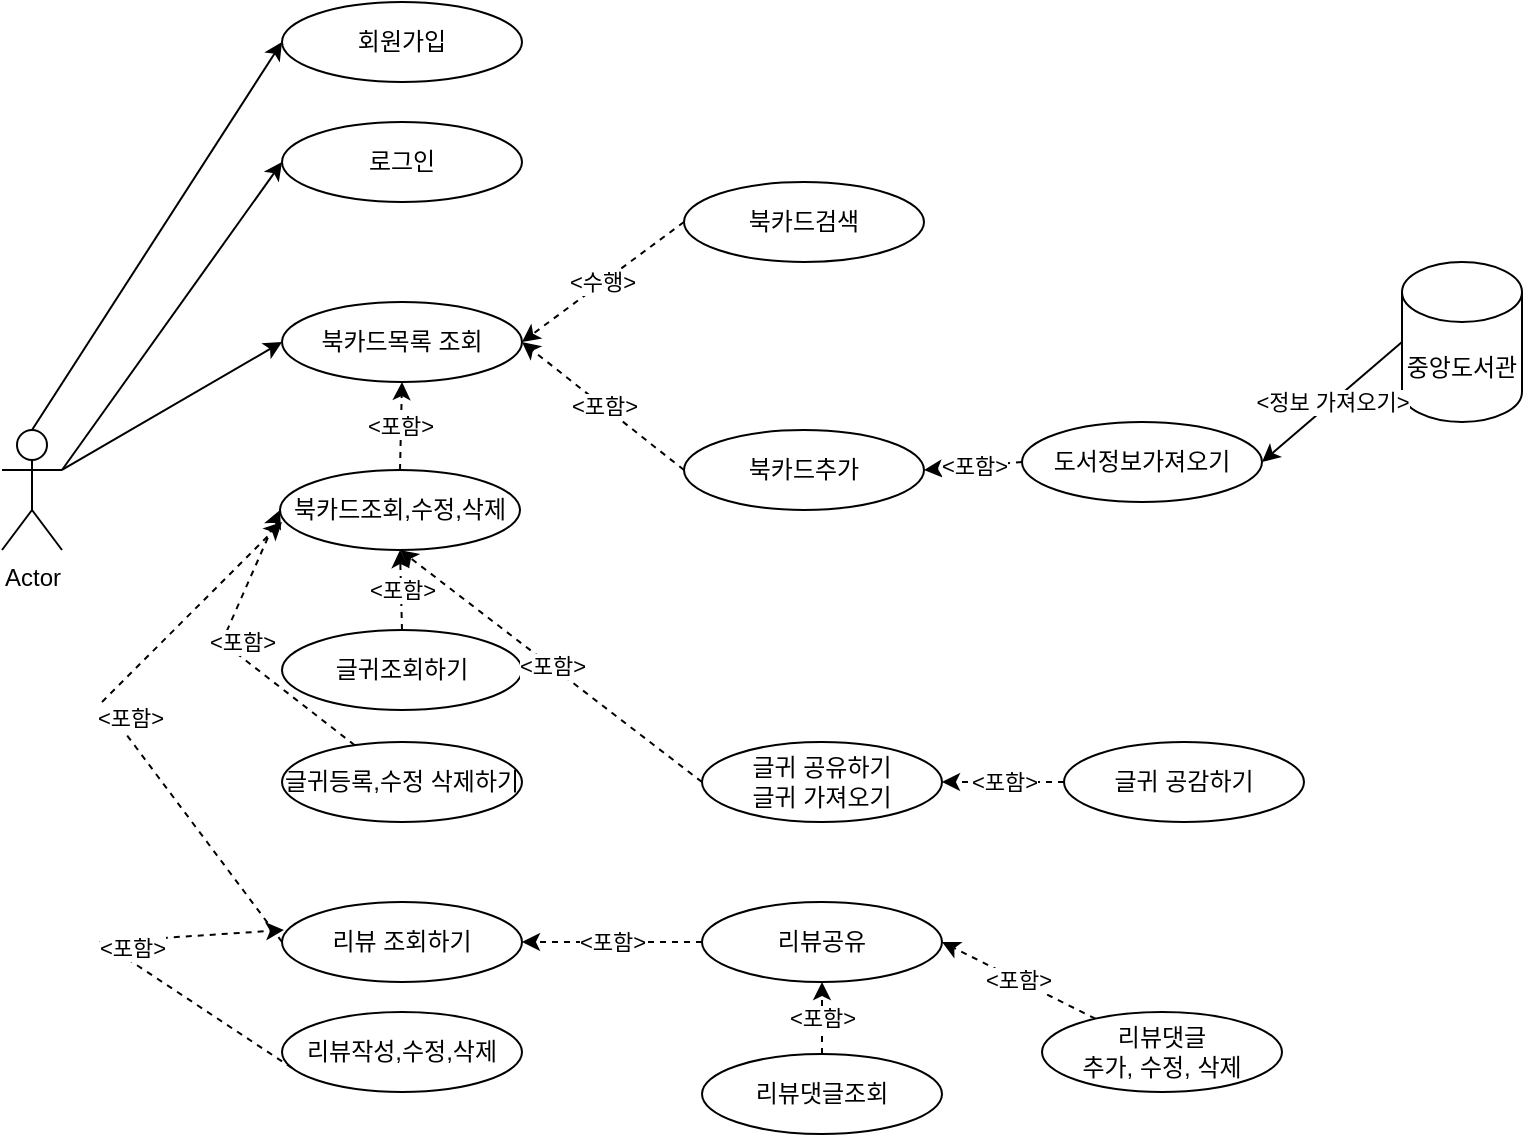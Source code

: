 <mxfile version="21.6.9" type="github">
  <diagram name="페이지-1" id="3TmJMtGpCK16ttCL-IU8">
    <mxGraphModel dx="794" dy="542" grid="1" gridSize="10" guides="1" tooltips="1" connect="1" arrows="1" fold="1" page="1" pageScale="1" pageWidth="827" pageHeight="1169" math="0" shadow="0">
      <root>
        <mxCell id="0" />
        <mxCell id="1" parent="0" />
        <mxCell id="JiYTupfpxZ6pl23CAcMs-30" style="rounded=0;orthogonalLoop=1;jettySize=auto;html=1;exitX=0.5;exitY=0;exitDx=0;exitDy=0;exitPerimeter=0;entryX=0;entryY=0.5;entryDx=0;entryDy=0;" edge="1" parent="1" source="JiYTupfpxZ6pl23CAcMs-1" target="JiYTupfpxZ6pl23CAcMs-3">
          <mxGeometry relative="1" as="geometry" />
        </mxCell>
        <mxCell id="JiYTupfpxZ6pl23CAcMs-1" value="Actor" style="shape=umlActor;verticalLabelPosition=bottom;verticalAlign=top;html=1;outlineConnect=0;" vertex="1" parent="1">
          <mxGeometry x="140" y="294" width="30" height="60" as="geometry" />
        </mxCell>
        <mxCell id="JiYTupfpxZ6pl23CAcMs-3" value="회원가입" style="ellipse;whiteSpace=wrap;html=1;" vertex="1" parent="1">
          <mxGeometry x="280" y="80" width="120" height="40" as="geometry" />
        </mxCell>
        <mxCell id="JiYTupfpxZ6pl23CAcMs-4" value="로그인" style="ellipse;whiteSpace=wrap;html=1;" vertex="1" parent="1">
          <mxGeometry x="280" y="140" width="120" height="40" as="geometry" />
        </mxCell>
        <mxCell id="JiYTupfpxZ6pl23CAcMs-5" value="북카드목록 조회" style="ellipse;whiteSpace=wrap;html=1;" vertex="1" parent="1">
          <mxGeometry x="280" y="230" width="120" height="40" as="geometry" />
        </mxCell>
        <mxCell id="JiYTupfpxZ6pl23CAcMs-6" value="북카드추가" style="ellipse;whiteSpace=wrap;html=1;" vertex="1" parent="1">
          <mxGeometry x="481" y="294" width="120" height="40" as="geometry" />
        </mxCell>
        <mxCell id="JiYTupfpxZ6pl23CAcMs-8" value="북카드조회,수정,삭제" style="ellipse;whiteSpace=wrap;html=1;" vertex="1" parent="1">
          <mxGeometry x="279" y="314" width="120" height="40" as="geometry" />
        </mxCell>
        <mxCell id="JiYTupfpxZ6pl23CAcMs-9" value="북카드검색" style="ellipse;whiteSpace=wrap;html=1;" vertex="1" parent="1">
          <mxGeometry x="481" y="170" width="120" height="40" as="geometry" />
        </mxCell>
        <mxCell id="JiYTupfpxZ6pl23CAcMs-10" value="글귀조회하기" style="ellipse;whiteSpace=wrap;html=1;" vertex="1" parent="1">
          <mxGeometry x="280" y="394" width="120" height="40" as="geometry" />
        </mxCell>
        <mxCell id="JiYTupfpxZ6pl23CAcMs-11" value="글귀등록,수정 삭제하기" style="ellipse;whiteSpace=wrap;html=1;" vertex="1" parent="1">
          <mxGeometry x="280" y="450" width="120" height="40" as="geometry" />
        </mxCell>
        <mxCell id="JiYTupfpxZ6pl23CAcMs-14" value="도서정보가져오기" style="ellipse;whiteSpace=wrap;html=1;" vertex="1" parent="1">
          <mxGeometry x="650" y="290" width="120" height="40" as="geometry" />
        </mxCell>
        <mxCell id="JiYTupfpxZ6pl23CAcMs-15" value="리뷰 조회하기" style="ellipse;whiteSpace=wrap;html=1;" vertex="1" parent="1">
          <mxGeometry x="280" y="530" width="120" height="40" as="geometry" />
        </mxCell>
        <mxCell id="JiYTupfpxZ6pl23CAcMs-16" value="리뷰작성,수정,삭제" style="ellipse;whiteSpace=wrap;html=1;" vertex="1" parent="1">
          <mxGeometry x="280" y="585" width="120" height="40" as="geometry" />
        </mxCell>
        <mxCell id="JiYTupfpxZ6pl23CAcMs-20" value="글귀 공유하기&lt;br&gt;글귀 가져오기" style="ellipse;whiteSpace=wrap;html=1;" vertex="1" parent="1">
          <mxGeometry x="490" y="450" width="120" height="40" as="geometry" />
        </mxCell>
        <mxCell id="JiYTupfpxZ6pl23CAcMs-21" value="리뷰공유" style="ellipse;whiteSpace=wrap;html=1;" vertex="1" parent="1">
          <mxGeometry x="490" y="530" width="120" height="40" as="geometry" />
        </mxCell>
        <mxCell id="JiYTupfpxZ6pl23CAcMs-22" value="리뷰댓글조회" style="ellipse;whiteSpace=wrap;html=1;" vertex="1" parent="1">
          <mxGeometry x="490" y="606" width="120" height="40" as="geometry" />
        </mxCell>
        <mxCell id="JiYTupfpxZ6pl23CAcMs-24" value="글귀 공감하기" style="ellipse;whiteSpace=wrap;html=1;" vertex="1" parent="1">
          <mxGeometry x="671" y="450" width="120" height="40" as="geometry" />
        </mxCell>
        <mxCell id="JiYTupfpxZ6pl23CAcMs-25" value="리뷰댓글 &lt;br&gt;추가, 수정, 삭제" style="ellipse;whiteSpace=wrap;html=1;" vertex="1" parent="1">
          <mxGeometry x="660" y="585" width="120" height="40" as="geometry" />
        </mxCell>
        <mxCell id="JiYTupfpxZ6pl23CAcMs-27" value="중앙도서관" style="shape=cylinder3;whiteSpace=wrap;html=1;boundedLbl=1;backgroundOutline=1;size=15;" vertex="1" parent="1">
          <mxGeometry x="840" y="210" width="60" height="80" as="geometry" />
        </mxCell>
        <mxCell id="JiYTupfpxZ6pl23CAcMs-29" value="" style="endArrow=classic;html=1;rounded=0;exitX=1;exitY=0.333;exitDx=0;exitDy=0;exitPerimeter=0;entryX=0;entryY=0.5;entryDx=0;entryDy=0;" edge="1" parent="1" source="JiYTupfpxZ6pl23CAcMs-1" target="JiYTupfpxZ6pl23CAcMs-5">
          <mxGeometry width="50" height="50" relative="1" as="geometry">
            <mxPoint x="470" y="340" as="sourcePoint" />
            <mxPoint x="520" y="290" as="targetPoint" />
          </mxGeometry>
        </mxCell>
        <mxCell id="JiYTupfpxZ6pl23CAcMs-31" style="rounded=0;orthogonalLoop=1;jettySize=auto;html=1;exitX=1;exitY=0.333;exitDx=0;exitDy=0;exitPerimeter=0;entryX=0;entryY=0.5;entryDx=0;entryDy=0;" edge="1" parent="1" source="JiYTupfpxZ6pl23CAcMs-1" target="JiYTupfpxZ6pl23CAcMs-4">
          <mxGeometry relative="1" as="geometry">
            <mxPoint x="165" y="304" as="sourcePoint" />
            <mxPoint x="270" y="160" as="targetPoint" />
          </mxGeometry>
        </mxCell>
        <mxCell id="JiYTupfpxZ6pl23CAcMs-32" value="&amp;lt;수행&amp;gt;" style="endArrow=classic;html=1;rounded=0;exitX=0;exitY=0.5;exitDx=0;exitDy=0;entryX=1;entryY=0.5;entryDx=0;entryDy=0;dashed=1;" edge="1" parent="1" source="JiYTupfpxZ6pl23CAcMs-9" target="JiYTupfpxZ6pl23CAcMs-5">
          <mxGeometry width="50" height="50" relative="1" as="geometry">
            <mxPoint x="180" y="324" as="sourcePoint" />
            <mxPoint x="480" y="240" as="targetPoint" />
          </mxGeometry>
        </mxCell>
        <mxCell id="JiYTupfpxZ6pl23CAcMs-34" value="&amp;lt;포함&amp;gt;" style="endArrow=classic;html=1;rounded=0;exitX=0.5;exitY=0;exitDx=0;exitDy=0;entryX=0.5;entryY=1;entryDx=0;entryDy=0;dashed=1;" edge="1" parent="1" source="JiYTupfpxZ6pl23CAcMs-8" target="JiYTupfpxZ6pl23CAcMs-5">
          <mxGeometry width="50" height="50" relative="1" as="geometry">
            <mxPoint x="491" y="200" as="sourcePoint" />
            <mxPoint x="410" y="260" as="targetPoint" />
          </mxGeometry>
        </mxCell>
        <mxCell id="JiYTupfpxZ6pl23CAcMs-35" value="&amp;lt;포함&amp;gt;" style="endArrow=classic;html=1;rounded=0;exitX=0;exitY=0.5;exitDx=0;exitDy=0;entryX=1;entryY=0.5;entryDx=0;entryDy=0;dashed=1;" edge="1" parent="1" source="JiYTupfpxZ6pl23CAcMs-6" target="JiYTupfpxZ6pl23CAcMs-5">
          <mxGeometry width="50" height="50" relative="1" as="geometry">
            <mxPoint x="349" y="324" as="sourcePoint" />
            <mxPoint x="350" y="280" as="targetPoint" />
          </mxGeometry>
        </mxCell>
        <mxCell id="JiYTupfpxZ6pl23CAcMs-36" value="&amp;lt;포함&amp;gt;" style="endArrow=classic;html=1;rounded=0;entryX=0.5;entryY=1;entryDx=0;entryDy=0;dashed=1;exitX=0.5;exitY=0;exitDx=0;exitDy=0;" edge="1" parent="1" source="JiYTupfpxZ6pl23CAcMs-10" target="JiYTupfpxZ6pl23CAcMs-8">
          <mxGeometry width="50" height="50" relative="1" as="geometry">
            <mxPoint x="590" y="250" as="sourcePoint" />
            <mxPoint x="410" y="260" as="targetPoint" />
          </mxGeometry>
        </mxCell>
        <mxCell id="JiYTupfpxZ6pl23CAcMs-37" value="&amp;lt;포함&amp;gt;" style="endArrow=classic;html=1;rounded=0;entryX=0.5;entryY=1;entryDx=0;entryDy=0;dashed=1;exitX=0;exitY=0.5;exitDx=0;exitDy=0;" edge="1" parent="1" source="JiYTupfpxZ6pl23CAcMs-20" target="JiYTupfpxZ6pl23CAcMs-8">
          <mxGeometry width="50" height="50" relative="1" as="geometry">
            <mxPoint x="350" y="404" as="sourcePoint" />
            <mxPoint x="349" y="364" as="targetPoint" />
          </mxGeometry>
        </mxCell>
        <mxCell id="JiYTupfpxZ6pl23CAcMs-38" value="&amp;lt;포함&amp;gt;" style="endArrow=classic;html=1;rounded=0;entryX=0;entryY=0.5;entryDx=0;entryDy=0;dashed=1;" edge="1" parent="1" source="JiYTupfpxZ6pl23CAcMs-11" target="JiYTupfpxZ6pl23CAcMs-8">
          <mxGeometry x="-0.027" y="-6" width="50" height="50" relative="1" as="geometry">
            <mxPoint x="500" y="480" as="sourcePoint" />
            <mxPoint x="349" y="364" as="targetPoint" />
            <Array as="points">
              <mxPoint x="250" y="400" />
            </Array>
            <mxPoint as="offset" />
          </mxGeometry>
        </mxCell>
        <mxCell id="JiYTupfpxZ6pl23CAcMs-40" value="&amp;lt;포함&amp;gt;" style="endArrow=classic;html=1;rounded=0;dashed=1;exitX=0;exitY=0.5;exitDx=0;exitDy=0;" edge="1" parent="1" source="JiYTupfpxZ6pl23CAcMs-15">
          <mxGeometry x="-0.027" y="-6" width="50" height="50" relative="1" as="geometry">
            <mxPoint x="326" y="462" as="sourcePoint" />
            <mxPoint x="280" y="340" as="targetPoint" />
            <Array as="points">
              <mxPoint x="190" y="430" />
            </Array>
            <mxPoint as="offset" />
          </mxGeometry>
        </mxCell>
        <mxCell id="JiYTupfpxZ6pl23CAcMs-41" value="&amp;lt;포함&amp;gt;" style="endArrow=classic;html=1;rounded=0;dashed=1;exitX=0.042;exitY=0.7;exitDx=0;exitDy=0;exitPerimeter=0;entryX=0.008;entryY=0.35;entryDx=0;entryDy=0;entryPerimeter=0;" edge="1" parent="1" source="JiYTupfpxZ6pl23CAcMs-16" target="JiYTupfpxZ6pl23CAcMs-15">
          <mxGeometry x="-0.027" y="-6" width="50" height="50" relative="1" as="geometry">
            <mxPoint x="290" y="560" as="sourcePoint" />
            <mxPoint x="290" y="350" as="targetPoint" />
            <Array as="points">
              <mxPoint x="190" y="550" />
            </Array>
            <mxPoint as="offset" />
          </mxGeometry>
        </mxCell>
        <mxCell id="JiYTupfpxZ6pl23CAcMs-42" value="&amp;lt;포함&amp;gt;" style="endArrow=classic;html=1;rounded=0;exitX=0;exitY=0.5;exitDx=0;exitDy=0;entryX=1;entryY=0.5;entryDx=0;entryDy=0;dashed=1;" edge="1" parent="1" source="JiYTupfpxZ6pl23CAcMs-14" target="JiYTupfpxZ6pl23CAcMs-6">
          <mxGeometry width="50" height="50" relative="1" as="geometry">
            <mxPoint x="491" y="324" as="sourcePoint" />
            <mxPoint x="410" y="260" as="targetPoint" />
          </mxGeometry>
        </mxCell>
        <mxCell id="JiYTupfpxZ6pl23CAcMs-44" value="&amp;lt;정보 가져오기&amp;gt;" style="endArrow=classic;html=1;rounded=0;exitX=0;exitY=0.5;exitDx=0;exitDy=0;exitPerimeter=0;entryX=1;entryY=0.5;entryDx=0;entryDy=0;" edge="1" parent="1" source="JiYTupfpxZ6pl23CAcMs-27" target="JiYTupfpxZ6pl23CAcMs-14">
          <mxGeometry width="50" height="50" relative="1" as="geometry">
            <mxPoint x="180" y="324" as="sourcePoint" />
            <mxPoint x="290" y="260" as="targetPoint" />
          </mxGeometry>
        </mxCell>
        <mxCell id="JiYTupfpxZ6pl23CAcMs-45" value="&amp;lt;포함&amp;gt;" style="endArrow=classic;html=1;rounded=0;entryX=1;entryY=0.5;entryDx=0;entryDy=0;dashed=1;exitX=0;exitY=0.5;exitDx=0;exitDy=0;" edge="1" parent="1" source="JiYTupfpxZ6pl23CAcMs-24" target="JiYTupfpxZ6pl23CAcMs-20">
          <mxGeometry width="50" height="50" relative="1" as="geometry">
            <mxPoint x="500" y="480" as="sourcePoint" />
            <mxPoint x="349" y="364" as="targetPoint" />
          </mxGeometry>
        </mxCell>
        <mxCell id="JiYTupfpxZ6pl23CAcMs-46" value="&amp;lt;포함&amp;gt;" style="endArrow=classic;html=1;rounded=0;entryX=1;entryY=0.5;entryDx=0;entryDy=0;dashed=1;exitX=0;exitY=0.5;exitDx=0;exitDy=0;" edge="1" parent="1" source="JiYTupfpxZ6pl23CAcMs-21" target="JiYTupfpxZ6pl23CAcMs-15">
          <mxGeometry width="50" height="50" relative="1" as="geometry">
            <mxPoint x="500" y="480" as="sourcePoint" />
            <mxPoint x="349" y="364" as="targetPoint" />
          </mxGeometry>
        </mxCell>
        <mxCell id="JiYTupfpxZ6pl23CAcMs-47" value="&amp;lt;포함&amp;gt;" style="endArrow=classic;html=1;rounded=0;dashed=1;exitX=0.5;exitY=0;exitDx=0;exitDy=0;" edge="1" parent="1" source="JiYTupfpxZ6pl23CAcMs-22" target="JiYTupfpxZ6pl23CAcMs-21">
          <mxGeometry width="50" height="50" relative="1" as="geometry">
            <mxPoint x="500" y="560" as="sourcePoint" />
            <mxPoint x="410" y="560" as="targetPoint" />
          </mxGeometry>
        </mxCell>
        <mxCell id="JiYTupfpxZ6pl23CAcMs-48" value="&amp;lt;포함&amp;gt;" style="endArrow=classic;html=1;rounded=0;entryX=1;entryY=0.5;entryDx=0;entryDy=0;dashed=1;" edge="1" parent="1" source="JiYTupfpxZ6pl23CAcMs-25" target="JiYTupfpxZ6pl23CAcMs-21">
          <mxGeometry width="50" height="50" relative="1" as="geometry">
            <mxPoint x="500" y="615" as="sourcePoint" />
            <mxPoint x="503" y="554" as="targetPoint" />
          </mxGeometry>
        </mxCell>
      </root>
    </mxGraphModel>
  </diagram>
</mxfile>
